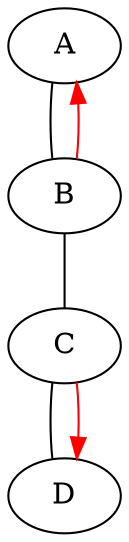 digraph {
    A; B; C; D

    subgraph Rel1 {
        edge [dir=none]
        A -> B
        B -> C
        C -> D
    }

    subgraph Rel2 {
        edge [color=red]
        B -> A
        C -> D
    }
}
